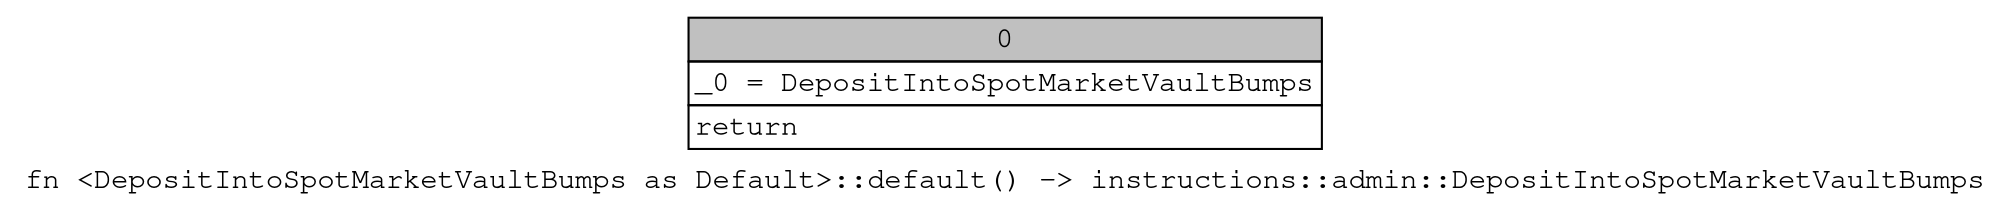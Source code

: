 digraph Mir_0_6838 {
    graph [fontname="Courier, monospace"];
    node [fontname="Courier, monospace"];
    edge [fontname="Courier, monospace"];
    label=<fn &lt;DepositIntoSpotMarketVaultBumps as Default&gt;::default() -&gt; instructions::admin::DepositIntoSpotMarketVaultBumps<br align="left"/>>;
    bb0__0_6838 [shape="none", label=<<table border="0" cellborder="1" cellspacing="0"><tr><td bgcolor="gray" align="center" colspan="1">0</td></tr><tr><td align="left" balign="left">_0 = DepositIntoSpotMarketVaultBumps<br/></td></tr><tr><td align="left">return</td></tr></table>>];
}
